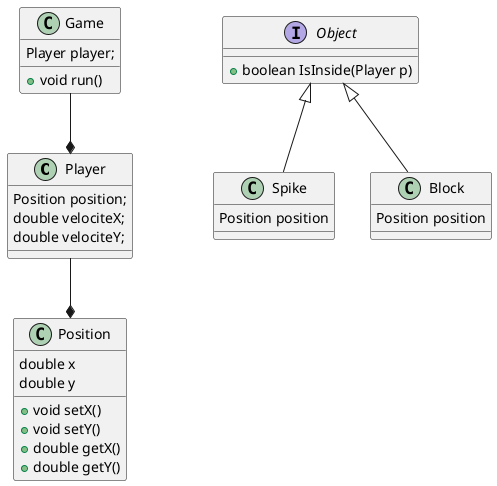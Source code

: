 @startuml
class Player {
   Position position;
   double velociteX;
   double velociteY;
}

class Position {
   double x
   double y
   + void setX()
   + void setY()
   + double getX()
   + double getY()
}

class Game {
   Player player;
   + void run()
}

interface Object {
   + boolean IsInside(Player p)
}

class Spike {
   Position position
}

class Block {
   Position position
}

Object <|-- Spike
Object <|-- Block

Player --* Position 
Game --* Player
@enduml
